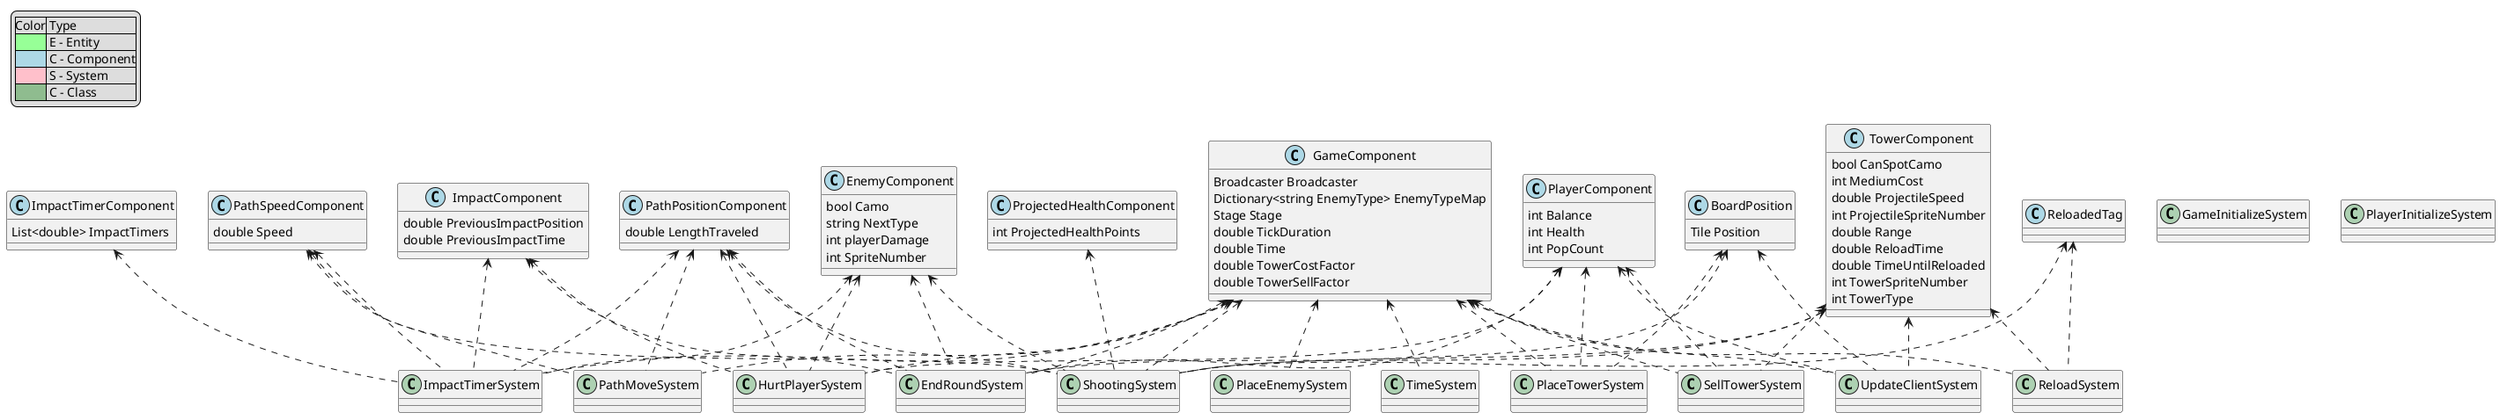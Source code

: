@startuml
'https://plantuml.com/class-diagram
'----------------------COMPONENT
legend top left
    |Color| Type |
    |<#physical>| E – Entity|
    |<#lightBlue>| C – Component|
    |<#pink>| S – System|
    |<#darkSeaGreen>| C – Class|
end legend

class BoardPosition << (C, lightBlue) >> {
Tile Position
}

class EnemyComponent <<(C, lightBlue) >> {
bool Camo
string NextType
int playerDamage
int SpriteNumber
}

class GameComponent <<(C, lightBlue) >> {
Broadcaster Broadcaster
Dictionary<string EnemyType> EnemyTypeMap
Stage Stage
double TickDuration
double Time
double TowerCostFactor
double TowerSellFactor
}


class ImpactComponent <<(C, lightBlue) >> {
double PreviousImpactPosition
double PreviousImpactTime
}

class ImpactTimerComponent <<(C, lightBlue) >> {
    List<double> ImpactTimers
}

class PathPositionComponent << (C, lightBlue) >> {
double LengthTraveled
}

class PathSpeedComponent << (C, lightBlue) >> {
double Speed
}

class PlayerComponent << (C, lightBlue) >> {
int Balance
int Health
int PopCount
}

class ProjectedHealthComponent << (C, lightBlue) >> {
int ProjectedHealthPoints
}

class ReloadedTag << (C, lightBlue) >> {

}

class TowerComponent  << (C, lightBlue) >> {
bool CanSpotCamo
int MediumCost
double ProjectileSpeed
int ProjectileSpriteNumber
double Range
double ReloadTime
double TimeUntilReloaded
int TowerSpriteNumber
int TowerType
}

'---------------------ENTITY
'class AttackTower << (E, physical >>
'entity SupportTower << (E, physical >>
'entity Enemy << (E, physical >>
'entity Player << (E, physical >>
'
'SupportFunction -up-* SupportTower
'Price -up-* AttackTower
'Price -up-* SupportTower
'BoardPosition -up-* AttackTower
'BoardPosition -up-* SupportTower
'PathPosition -up-* Enemy
'Health -up-* Enemy
'Health -up-* Player
'Sprite -up-* Enemy
'Sprite -up-* AttackTower
'Sprite -up-* SupportTower
'Speed -up-* Enemy
'Projectile -up-* AttackTower
'Money -up-* Player
'PlayerTag -up-* Player

'------------------SYSTEM
class EndRoundSystem
EnemyComponent <.. EndRoundSystem
ImpactComponent <.. EndRoundSystem
PathPositionComponent <.. EndRoundSystem
GameComponent <.. EndRoundSystem
PlayerComponent <.. EndRoundSystem
TowerComponent <.. EndRoundSystem

class GameInitializeSystem

class HurtPlayerSystem
EnemyComponent <.. HurtPlayerSystem
ImpactComponent <.. HurtPlayerSystem
PathPositionComponent <.. HurtPlayerSystem
GameComponent <.. HurtPlayerSystem
PlayerComponent <.. HurtPlayerSystem

class ImpactTimerSystem
GameComponent <.. ImpactTimerSystem
EnemyComponent <.. ImpactTimerSystem
ImpactComponent <.. ImpactTimerSystem
ImpactTimerComponent <.. ImpactTimerSystem
PathPositionComponent <.. ImpactTimerSystem
PathSpeedComponent <.. ImpactTimerSystem

class PathMoveSystem
GameComponent <.. PathMoveSystem
PathPositionComponent <.. PathMoveSystem
PathSpeedComponent <.. PathMoveSystem

class PlaceEnemySystem
GameComponent <.. PlaceEnemySystem

class PlaceTowerSystem
GameComponent <.. PlaceTowerSystem
PlayerComponent <.. PlaceTowerSystem
BoardPosition <.. PlaceTowerSystem

class PlayerInitializeSystem


class ReloadSystem
GameComponent <.. ReloadSystem
TowerComponent <.. ReloadSystem
ReloadedTag <.. ReloadSystem

class SellTowerSystem
GameComponent <.. SellTowerSystem
PlayerComponent <.. SellTowerSystem
TowerComponent <.. SellTowerSystem

class ShootingSystem
GameComponent <.. ShootingSystem
BoardPosition <.. ShootingSystem
TowerComponent <.. ShootingSystem
ReloadedTag <.. ShootingSystem
EnemyComponent <.. ShootingSystem
PathPositionComponent <.. ShootingSystem
PathSpeedComponent <.. ShootingSystem
ProjectedHealthComponent <.. ShootingSystem

class TimeSystem
GameComponent <.. TimeSystem

class UpdateClientSystem
GameComponent <.. UpdateClientSystem
PlayerComponent <.. UpdateClientSystem
BoardPosition <.. UpdateClientSystem
TowerComponent <.. UpdateClientSystem

class UpdateClientSystem

'class SupportSystem << (S, pink) >>
'class ShootingSystem << (S, pink) >>
'class RenderSystem << (S, pink) >>
'class MovementSystem << (S, pink) >>
'class DamagePlayerSystem << (S, pink) >>
'class PurchaseSystem << (S, pink) >>

' Enemy archetype
'BoardPosition <.. RenderSystem #blue
'Sprite <.. RenderSystem #blue

'-------------------------------


@enduml